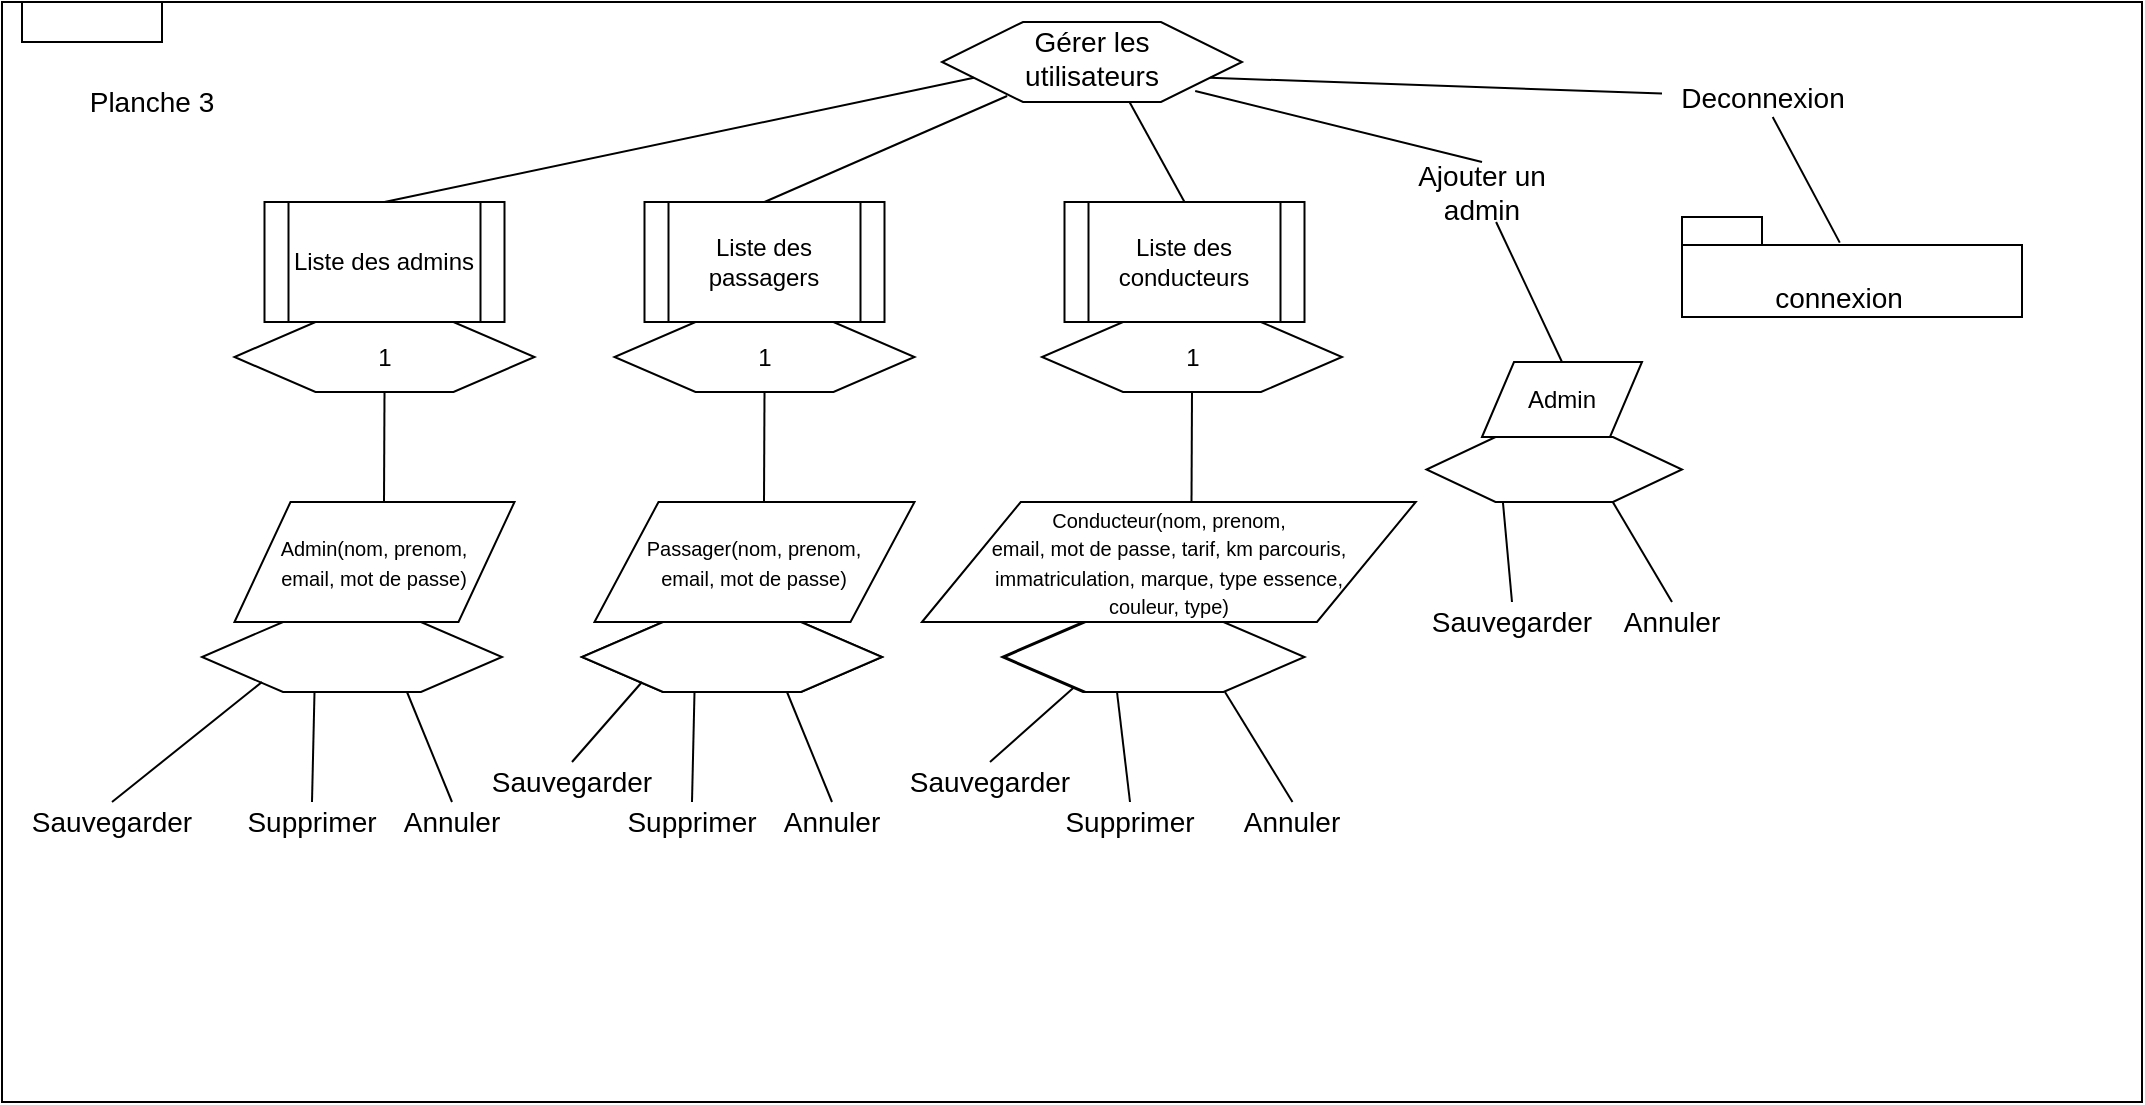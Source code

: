 <mxfile version="13.2.4" type="device"><diagram id="2PCBgB31YvBMI2pXOv3j" name="Page-1"><mxGraphModel dx="1673" dy="901" grid="1" gridSize="10" guides="1" tooltips="1" connect="1" arrows="1" fold="1" page="1" pageScale="1" pageWidth="850" pageHeight="1100" math="0" shadow="0"><root><mxCell id="0"/><mxCell id="1" parent="0"/><mxCell id="xLoOXKmFCkCMKsA1yaHF-1" value="" style="verticalLabelPosition=bottom;verticalAlign=top;html=1;shape=mxgraph.basic.rect;fillColor2=none;strokeWidth=1;size=20;indent=5;labelBackgroundColor=none;fontSize=14;fontColor=#000000;textOpacity=0;fillColor=none;" vertex="1" parent="1"><mxGeometry x="30" y="10" width="1070" height="550" as="geometry"/></mxCell><mxCell id="xLoOXKmFCkCMKsA1yaHF-2" value="" style="verticalLabelPosition=bottom;verticalAlign=top;html=1;shape=mxgraph.basic.rect;fillColor2=none;strokeWidth=1;size=20;indent=5;labelBackgroundColor=none;fillColor=none;fontSize=14;fontColor=#000000;" vertex="1" parent="1"><mxGeometry x="40" y="10" width="70" height="20" as="geometry"/></mxCell><mxCell id="xLoOXKmFCkCMKsA1yaHF-3" value="Planche 3" style="text;html=1;strokeColor=none;fillColor=none;align=center;verticalAlign=middle;whiteSpace=wrap;rounded=0;fontSize=14;" vertex="1" parent="1"><mxGeometry x="70" y="50" width="70" height="20" as="geometry"/></mxCell><mxCell id="xLoOXKmFCkCMKsA1yaHF-36" value="Liste des admins" style="shape=process;whiteSpace=wrap;html=1;backgroundOutline=1;" vertex="1" parent="1"><mxGeometry x="161.25" y="110" width="120" height="60" as="geometry"/></mxCell><mxCell id="xLoOXKmFCkCMKsA1yaHF-37" value="Liste des passagers" style="shape=process;whiteSpace=wrap;html=1;backgroundOutline=1;" vertex="1" parent="1"><mxGeometry x="351.25" y="110" width="120" height="60" as="geometry"/></mxCell><mxCell id="xLoOXKmFCkCMKsA1yaHF-38" value="Liste des conducteurs" style="shape=process;whiteSpace=wrap;html=1;backgroundOutline=1;" vertex="1" parent="1"><mxGeometry x="561.25" y="110" width="120" height="60" as="geometry"/></mxCell><mxCell id="xLoOXKmFCkCMKsA1yaHF-39" value="" style="verticalLabelPosition=bottom;verticalAlign=top;html=1;shape=hexagon;perimeter=hexagonPerimeter2;arcSize=6;size=0.27;" vertex="1" parent="1"><mxGeometry x="146.25" y="170" width="150" height="35" as="geometry"/></mxCell><mxCell id="xLoOXKmFCkCMKsA1yaHF-40" value="1" style="text;html=1;resizable=0;autosize=1;align=center;verticalAlign=middle;points=[];fillColor=none;strokeColor=none;rounded=0;" vertex="1" parent="1"><mxGeometry x="211.25" y="177.5" width="20" height="20" as="geometry"/></mxCell><mxCell id="xLoOXKmFCkCMKsA1yaHF-41" value="&lt;font style=&quot;font-size: 10px&quot;&gt;Admin(nom, prenom, &lt;br&gt;email, mot de passe)&lt;/font&gt;" style="shape=parallelogram;perimeter=parallelogramPerimeter;whiteSpace=wrap;html=1;" vertex="1" parent="1"><mxGeometry x="146.25" y="260" width="140" height="60" as="geometry"/></mxCell><mxCell id="xLoOXKmFCkCMKsA1yaHF-42" value="" style="endArrow=none;html=1;exitX=0.5;exitY=1;exitDx=0;exitDy=0;" edge="1" parent="1" source="xLoOXKmFCkCMKsA1yaHF-39"><mxGeometry width="50" height="50" relative="1" as="geometry"><mxPoint x="400" y="220" as="sourcePoint"/><mxPoint x="221" y="260" as="targetPoint"/></mxGeometry></mxCell><mxCell id="xLoOXKmFCkCMKsA1yaHF-43" value="" style="verticalLabelPosition=bottom;verticalAlign=top;html=1;shape=hexagon;perimeter=hexagonPerimeter2;arcSize=6;size=0.27;" vertex="1" parent="1"><mxGeometry x="336.25" y="170" width="150" height="35" as="geometry"/></mxCell><mxCell id="xLoOXKmFCkCMKsA1yaHF-44" value="&lt;font style=&quot;font-size: 10px&quot;&gt;Passager(nom, prenom, &lt;br&gt;email, mot de passe)&lt;/font&gt;" style="shape=parallelogram;perimeter=parallelogramPerimeter;whiteSpace=wrap;html=1;" vertex="1" parent="1"><mxGeometry x="326.25" y="260" width="160" height="60" as="geometry"/></mxCell><mxCell id="xLoOXKmFCkCMKsA1yaHF-45" value="" style="endArrow=none;html=1;exitX=0.5;exitY=1;exitDx=0;exitDy=0;" edge="1" parent="1" source="xLoOXKmFCkCMKsA1yaHF-43"><mxGeometry width="50" height="50" relative="1" as="geometry"><mxPoint x="590" y="220" as="sourcePoint"/><mxPoint x="411" y="260" as="targetPoint"/></mxGeometry></mxCell><mxCell id="xLoOXKmFCkCMKsA1yaHF-46" value="1" style="text;html=1;resizable=0;autosize=1;align=center;verticalAlign=middle;points=[];fillColor=none;strokeColor=none;rounded=0;" vertex="1" parent="1"><mxGeometry x="401.25" y="177.5" width="20" height="20" as="geometry"/></mxCell><mxCell id="xLoOXKmFCkCMKsA1yaHF-47" value="" style="verticalLabelPosition=bottom;verticalAlign=top;html=1;shape=hexagon;perimeter=hexagonPerimeter2;arcSize=6;size=0.27;" vertex="1" parent="1"><mxGeometry x="550" y="170" width="150" height="35" as="geometry"/></mxCell><mxCell id="xLoOXKmFCkCMKsA1yaHF-48" value="&lt;font style=&quot;font-size: 10px&quot;&gt;Conducteur(nom, prenom, &lt;br&gt;email, mot de passe, tarif, km parcouris, immatriculation, marque, type essence, &lt;br&gt;couleur, type)&lt;/font&gt;" style="shape=parallelogram;perimeter=parallelogramPerimeter;whiteSpace=wrap;html=1;" vertex="1" parent="1"><mxGeometry x="490" y="260" width="246.87" height="60" as="geometry"/></mxCell><mxCell id="xLoOXKmFCkCMKsA1yaHF-49" value="" style="endArrow=none;html=1;exitX=0.5;exitY=1;exitDx=0;exitDy=0;" edge="1" parent="1" source="xLoOXKmFCkCMKsA1yaHF-47"><mxGeometry width="50" height="50" relative="1" as="geometry"><mxPoint x="803.75" y="220" as="sourcePoint"/><mxPoint x="624.75" y="260" as="targetPoint"/></mxGeometry></mxCell><mxCell id="xLoOXKmFCkCMKsA1yaHF-50" value="1" style="text;html=1;resizable=0;autosize=1;align=center;verticalAlign=middle;points=[];fillColor=none;strokeColor=none;rounded=0;" vertex="1" parent="1"><mxGeometry x="615" y="177.5" width="20" height="20" as="geometry"/></mxCell><mxCell id="xLoOXKmFCkCMKsA1yaHF-51" value="" style="group" vertex="1" connectable="0" parent="1"><mxGeometry x="130" y="320" width="150" height="35" as="geometry"/></mxCell><mxCell id="xLoOXKmFCkCMKsA1yaHF-52" value="" style="verticalLabelPosition=bottom;verticalAlign=top;html=1;shape=hexagon;perimeter=hexagonPerimeter2;arcSize=6;size=0.27;" vertex="1" parent="xLoOXKmFCkCMKsA1yaHF-51"><mxGeometry width="150" height="35" as="geometry"/></mxCell><mxCell id="xLoOXKmFCkCMKsA1yaHF-54" value="" style="group" vertex="1" connectable="0" parent="1"><mxGeometry x="320" y="320" width="171.25" height="110" as="geometry"/></mxCell><mxCell id="xLoOXKmFCkCMKsA1yaHF-55" value="" style="verticalLabelPosition=bottom;verticalAlign=top;html=1;shape=hexagon;perimeter=hexagonPerimeter2;arcSize=6;size=0.27;" vertex="1" parent="xLoOXKmFCkCMKsA1yaHF-54"><mxGeometry width="150" height="35" as="geometry"/></mxCell><mxCell id="xLoOXKmFCkCMKsA1yaHF-68" value="" style="group" vertex="1" connectable="0" parent="xLoOXKmFCkCMKsA1yaHF-54"><mxGeometry width="150" height="35" as="geometry"/></mxCell><mxCell id="xLoOXKmFCkCMKsA1yaHF-69" value="" style="verticalLabelPosition=bottom;verticalAlign=top;html=1;shape=hexagon;perimeter=hexagonPerimeter2;arcSize=6;size=0.27;" vertex="1" parent="xLoOXKmFCkCMKsA1yaHF-68"><mxGeometry width="150" height="35" as="geometry"/></mxCell><mxCell id="xLoOXKmFCkCMKsA1yaHF-70" value="" style="endArrow=none;html=1;exitX=0.5;exitY=0;exitDx=0;exitDy=0;" edge="1" parent="xLoOXKmFCkCMKsA1yaHF-54" source="xLoOXKmFCkCMKsA1yaHF-71"><mxGeometry width="50" height="50" relative="1" as="geometry"><mxPoint x="-20" y="80" as="sourcePoint"/><mxPoint x="30" y="30" as="targetPoint"/></mxGeometry></mxCell><mxCell id="xLoOXKmFCkCMKsA1yaHF-71" value="Sauvegarder" style="text;html=1;strokeColor=none;fillColor=none;align=center;verticalAlign=middle;whiteSpace=wrap;rounded=0;fontSize=14;" vertex="1" parent="xLoOXKmFCkCMKsA1yaHF-54"><mxGeometry x="-40" y="70" width="70" height="20" as="geometry"/></mxCell><mxCell id="xLoOXKmFCkCMKsA1yaHF-72" value="Supprimer" style="text;html=1;strokeColor=none;fillColor=none;align=center;verticalAlign=middle;whiteSpace=wrap;rounded=0;fontSize=14;" vertex="1" parent="xLoOXKmFCkCMKsA1yaHF-54"><mxGeometry x="20" y="90" width="70" height="20" as="geometry"/></mxCell><mxCell id="xLoOXKmFCkCMKsA1yaHF-73" value="Annuler" style="text;html=1;strokeColor=none;fillColor=none;align=center;verticalAlign=middle;whiteSpace=wrap;rounded=0;fontSize=14;" vertex="1" parent="xLoOXKmFCkCMKsA1yaHF-54"><mxGeometry x="90" y="90" width="70" height="20" as="geometry"/></mxCell><mxCell id="xLoOXKmFCkCMKsA1yaHF-74" value="" style="endArrow=none;html=1;exitX=0.5;exitY=0;exitDx=0;exitDy=0;entryX=0.375;entryY=1;entryDx=0;entryDy=0;" edge="1" parent="xLoOXKmFCkCMKsA1yaHF-54" source="xLoOXKmFCkCMKsA1yaHF-72" target="xLoOXKmFCkCMKsA1yaHF-69"><mxGeometry width="50" height="50" relative="1" as="geometry"><mxPoint y="95" as="sourcePoint"/><mxPoint x="75" y="35" as="targetPoint"/></mxGeometry></mxCell><mxCell id="xLoOXKmFCkCMKsA1yaHF-75" value="" style="endArrow=none;html=1;exitX=0.5;exitY=0;exitDx=0;exitDy=0;entryX=0.375;entryY=1;entryDx=0;entryDy=0;" edge="1" parent="xLoOXKmFCkCMKsA1yaHF-54" source="xLoOXKmFCkCMKsA1yaHF-73"><mxGeometry width="50" height="50" relative="1" as="geometry"><mxPoint x="101.25" y="90" as="sourcePoint"/><mxPoint x="102.5" y="35" as="targetPoint"/></mxGeometry></mxCell><mxCell id="xLoOXKmFCkCMKsA1yaHF-57" value="" style="group" vertex="1" connectable="0" parent="1"><mxGeometry x="530" y="320" width="180.25" height="110" as="geometry"/></mxCell><mxCell id="xLoOXKmFCkCMKsA1yaHF-58" value="" style="verticalLabelPosition=bottom;verticalAlign=top;html=1;shape=hexagon;perimeter=hexagonPerimeter2;arcSize=6;size=0.27;" vertex="1" parent="xLoOXKmFCkCMKsA1yaHF-57"><mxGeometry width="150" height="35" as="geometry"/></mxCell><mxCell id="xLoOXKmFCkCMKsA1yaHF-78" value="" style="endArrow=none;html=1;exitX=0.5;exitY=0;exitDx=0;exitDy=0;" edge="1" parent="xLoOXKmFCkCMKsA1yaHF-57" source="xLoOXKmFCkCMKsA1yaHF-79"><mxGeometry width="50" height="50" relative="1" as="geometry"><mxPoint x="-331" y="-240" as="sourcePoint"/><mxPoint x="39" y="30" as="targetPoint"/></mxGeometry></mxCell><mxCell id="xLoOXKmFCkCMKsA1yaHF-80" value="Supprimer" style="text;html=1;strokeColor=none;fillColor=none;align=center;verticalAlign=middle;whiteSpace=wrap;rounded=0;fontSize=14;" vertex="1" parent="xLoOXKmFCkCMKsA1yaHF-57"><mxGeometry x="29" y="90" width="70" height="20" as="geometry"/></mxCell><mxCell id="xLoOXKmFCkCMKsA1yaHF-81" value="Annuler" style="text;html=1;strokeColor=none;fillColor=none;align=center;verticalAlign=middle;whiteSpace=wrap;rounded=0;fontSize=14;" vertex="1" parent="xLoOXKmFCkCMKsA1yaHF-57"><mxGeometry x="110.25" y="90" width="70" height="20" as="geometry"/></mxCell><mxCell id="xLoOXKmFCkCMKsA1yaHF-82" value="" style="endArrow=none;html=1;exitX=0.5;exitY=0;exitDx=0;exitDy=0;entryX=0.375;entryY=1;entryDx=0;entryDy=0;" edge="1" parent="xLoOXKmFCkCMKsA1yaHF-57" source="xLoOXKmFCkCMKsA1yaHF-80" target="xLoOXKmFCkCMKsA1yaHF-77"><mxGeometry width="50" height="50" relative="1" as="geometry"><mxPoint x="-311" y="-225" as="sourcePoint"/><mxPoint x="-236" y="-285" as="targetPoint"/></mxGeometry></mxCell><mxCell id="xLoOXKmFCkCMKsA1yaHF-83" value="" style="endArrow=none;html=1;exitX=0.5;exitY=0;exitDx=0;exitDy=0;entryX=0.375;entryY=1;entryDx=0;entryDy=0;" edge="1" parent="xLoOXKmFCkCMKsA1yaHF-57" source="xLoOXKmFCkCMKsA1yaHF-81"><mxGeometry width="50" height="50" relative="1" as="geometry"><mxPoint x="-209.75" y="-230" as="sourcePoint"/><mxPoint x="111.5" y="35" as="targetPoint"/></mxGeometry></mxCell><mxCell id="xLoOXKmFCkCMKsA1yaHF-76" value="" style="group" vertex="1" connectable="0" parent="xLoOXKmFCkCMKsA1yaHF-57"><mxGeometry x="1.25" width="150" height="35" as="geometry"/></mxCell><mxCell id="xLoOXKmFCkCMKsA1yaHF-77" value="" style="verticalLabelPosition=bottom;verticalAlign=top;html=1;shape=hexagon;perimeter=hexagonPerimeter2;arcSize=6;size=0.27;" vertex="1" parent="xLoOXKmFCkCMKsA1yaHF-76"><mxGeometry width="150" height="35" as="geometry"/></mxCell><mxCell id="xLoOXKmFCkCMKsA1yaHF-60" value="" style="endArrow=none;html=1;exitX=0.5;exitY=0;exitDx=0;exitDy=0;" edge="1" parent="1" source="xLoOXKmFCkCMKsA1yaHF-63"><mxGeometry width="50" height="50" relative="1" as="geometry"><mxPoint x="110" y="400" as="sourcePoint"/><mxPoint x="160" y="350" as="targetPoint"/></mxGeometry></mxCell><mxCell id="xLoOXKmFCkCMKsA1yaHF-63" value="Sauvegarder" style="text;html=1;strokeColor=none;fillColor=none;align=center;verticalAlign=middle;whiteSpace=wrap;rounded=0;fontSize=14;" vertex="1" parent="1"><mxGeometry x="50" y="410" width="70" height="20" as="geometry"/></mxCell><mxCell id="xLoOXKmFCkCMKsA1yaHF-64" value="Supprimer" style="text;html=1;strokeColor=none;fillColor=none;align=center;verticalAlign=middle;whiteSpace=wrap;rounded=0;fontSize=14;" vertex="1" parent="1"><mxGeometry x="150" y="410" width="70" height="20" as="geometry"/></mxCell><mxCell id="xLoOXKmFCkCMKsA1yaHF-66" value="" style="endArrow=none;html=1;exitX=0.5;exitY=0;exitDx=0;exitDy=0;entryX=0.375;entryY=1;entryDx=0;entryDy=0;" edge="1" parent="1" source="xLoOXKmFCkCMKsA1yaHF-64" target="xLoOXKmFCkCMKsA1yaHF-52"><mxGeometry width="50" height="50" relative="1" as="geometry"><mxPoint x="130" y="415" as="sourcePoint"/><mxPoint x="205" y="355" as="targetPoint"/></mxGeometry></mxCell><mxCell id="xLoOXKmFCkCMKsA1yaHF-67" value="" style="endArrow=none;html=1;exitX=0.5;exitY=0;exitDx=0;exitDy=0;entryX=0.375;entryY=1;entryDx=0;entryDy=0;" edge="1" parent="1" source="xLoOXKmFCkCMKsA1yaHF-65"><mxGeometry width="50" height="50" relative="1" as="geometry"><mxPoint x="231.25" y="410" as="sourcePoint"/><mxPoint x="232.5" y="355" as="targetPoint"/></mxGeometry></mxCell><mxCell id="xLoOXKmFCkCMKsA1yaHF-65" value="Annuler" style="text;html=1;strokeColor=none;fillColor=none;align=center;verticalAlign=middle;whiteSpace=wrap;rounded=0;fontSize=14;" vertex="1" parent="1"><mxGeometry x="220" y="410" width="70" height="20" as="geometry"/></mxCell><mxCell id="xLoOXKmFCkCMKsA1yaHF-79" value="Sauvegarder" style="text;html=1;strokeColor=none;fillColor=none;align=center;verticalAlign=middle;whiteSpace=wrap;rounded=0;fontSize=14;" vertex="1" parent="1"><mxGeometry x="489" y="390" width="70" height="20" as="geometry"/></mxCell><mxCell id="xLoOXKmFCkCMKsA1yaHF-85" value="" style="verticalLabelPosition=bottom;verticalAlign=top;html=1;shape=hexagon;perimeter=hexagonPerimeter2;arcSize=6;size=0.27;" vertex="1" parent="1"><mxGeometry x="500" y="20" width="150" height="40" as="geometry"/></mxCell><mxCell id="xLoOXKmFCkCMKsA1yaHF-86" value="Gérer les utilisateurs" style="text;html=1;strokeColor=none;fillColor=none;align=center;verticalAlign=middle;whiteSpace=wrap;rounded=0;fontSize=14;" vertex="1" parent="1"><mxGeometry x="525" y="27.5" width="100" height="20" as="geometry"/></mxCell><mxCell id="xLoOXKmFCkCMKsA1yaHF-87" value="" style="endArrow=none;html=1;fontSize=14;entryX=0;entryY=0.75;entryDx=0;entryDy=0;exitX=0.5;exitY=0;exitDx=0;exitDy=0;" edge="1" parent="1" source="xLoOXKmFCkCMKsA1yaHF-36" target="xLoOXKmFCkCMKsA1yaHF-85"><mxGeometry width="50" height="50" relative="1" as="geometry"><mxPoint x="410" y="190" as="sourcePoint"/><mxPoint x="460" y="140" as="targetPoint"/></mxGeometry></mxCell><mxCell id="xLoOXKmFCkCMKsA1yaHF-88" value="" style="endArrow=none;html=1;fontSize=14;entryX=0.217;entryY=0.925;entryDx=0;entryDy=0;exitX=0.5;exitY=0;exitDx=0;exitDy=0;entryPerimeter=0;" edge="1" parent="1" source="xLoOXKmFCkCMKsA1yaHF-37" target="xLoOXKmFCkCMKsA1yaHF-85"><mxGeometry width="50" height="50" relative="1" as="geometry"><mxPoint x="231.25" y="120" as="sourcePoint"/><mxPoint x="525.945" y="57.874" as="targetPoint"/></mxGeometry></mxCell><mxCell id="xLoOXKmFCkCMKsA1yaHF-89" value="" style="endArrow=none;html=1;fontSize=14;entryX=0.625;entryY=1;entryDx=0;entryDy=0;exitX=0.5;exitY=0;exitDx=0;exitDy=0;" edge="1" parent="1" source="xLoOXKmFCkCMKsA1yaHF-38" target="xLoOXKmFCkCMKsA1yaHF-85"><mxGeometry width="50" height="50" relative="1" as="geometry"><mxPoint x="421.25" y="120" as="sourcePoint"/><mxPoint x="542.55" y="67" as="targetPoint"/></mxGeometry></mxCell><mxCell id="xLoOXKmFCkCMKsA1yaHF-90" value="" style="endArrow=none;html=1;fontSize=14;fontColor=#000000;entryX=1;entryY=0.75;entryDx=0;entryDy=0;" edge="1" parent="1" source="xLoOXKmFCkCMKsA1yaHF-91" target="xLoOXKmFCkCMKsA1yaHF-85"><mxGeometry width="50" height="50" relative="1" as="geometry"><mxPoint x="670" y="257.5" as="sourcePoint"/><mxPoint x="700" y="47.5" as="targetPoint"/></mxGeometry></mxCell><mxCell id="xLoOXKmFCkCMKsA1yaHF-91" value="Deconnexion" style="text;html=1;align=center;verticalAlign=middle;resizable=0;points=[];autosize=1;fontSize=14;fontColor=#000000;" vertex="1" parent="1"><mxGeometry x="860" y="47.5" width="100" height="20" as="geometry"/></mxCell><mxCell id="xLoOXKmFCkCMKsA1yaHF-92" value="" style="shape=folder;fontStyle=1;spacingTop=10;tabWidth=40;tabHeight=14;tabPosition=left;html=1;labelBackgroundColor=none;fillColor=none;fontSize=14;fontColor=#000000;" vertex="1" parent="1"><mxGeometry x="870" y="117.5" width="170" height="50" as="geometry"/></mxCell><mxCell id="xLoOXKmFCkCMKsA1yaHF-93" value="connexion" style="text;html=1;align=center;verticalAlign=middle;resizable=0;points=[];autosize=1;fontSize=14;fontColor=#000000;" vertex="1" parent="1"><mxGeometry x="907.5" y="147.5" width="80" height="20" as="geometry"/></mxCell><mxCell id="xLoOXKmFCkCMKsA1yaHF-94" value="" style="endArrow=none;html=1;fontSize=14;fontColor=#000000;exitX=0.464;exitY=0.256;exitDx=0;exitDy=0;exitPerimeter=0;" edge="1" parent="1" source="xLoOXKmFCkCMKsA1yaHF-92" target="xLoOXKmFCkCMKsA1yaHF-91"><mxGeometry width="50" height="50" relative="1" as="geometry"><mxPoint x="780" y="237.5" as="sourcePoint"/><mxPoint x="830" y="187.5" as="targetPoint"/></mxGeometry></mxCell><mxCell id="xLoOXKmFCkCMKsA1yaHF-95" value="" style="endArrow=none;html=1;fontSize=14;entryX=0.844;entryY=0.862;entryDx=0;entryDy=0;entryPerimeter=0;exitX=0.5;exitY=0;exitDx=0;exitDy=0;" edge="1" parent="1" source="xLoOXKmFCkCMKsA1yaHF-96" target="xLoOXKmFCkCMKsA1yaHF-85"><mxGeometry width="50" height="50" relative="1" as="geometry"><mxPoint x="730" y="240" as="sourcePoint"/><mxPoint x="780" y="190" as="targetPoint"/></mxGeometry></mxCell><mxCell id="xLoOXKmFCkCMKsA1yaHF-96" value="Ajouter un admin" style="text;html=1;strokeColor=none;fillColor=none;align=center;verticalAlign=middle;whiteSpace=wrap;rounded=0;fontSize=14;" vertex="1" parent="1"><mxGeometry x="730" y="90" width="80" height="30" as="geometry"/></mxCell><mxCell id="xLoOXKmFCkCMKsA1yaHF-98" value="Admin" style="shape=parallelogram;perimeter=parallelogramPerimeter;whiteSpace=wrap;html=1;" vertex="1" parent="1"><mxGeometry x="770" y="190" width="80" height="37.5" as="geometry"/></mxCell><mxCell id="xLoOXKmFCkCMKsA1yaHF-99" value="" style="endArrow=none;html=1;fontSize=14;exitX=0.5;exitY=0;exitDx=0;exitDy=0;" edge="1" parent="1" source="xLoOXKmFCkCMKsA1yaHF-98" target="xLoOXKmFCkCMKsA1yaHF-96"><mxGeometry width="50" height="50" relative="1" as="geometry"><mxPoint x="730" y="310" as="sourcePoint"/><mxPoint x="780" y="260" as="targetPoint"/></mxGeometry></mxCell><mxCell id="xLoOXKmFCkCMKsA1yaHF-100" value="" style="endArrow=none;html=1;exitX=0.5;exitY=0;exitDx=0;exitDy=0;" edge="1" parent="1" source="xLoOXKmFCkCMKsA1yaHF-107"><mxGeometry width="50" height="50" relative="1" as="geometry"><mxPoint x="-120" y="-335" as="sourcePoint"/><mxPoint x="780" y="255" as="targetPoint"/></mxGeometry></mxCell><mxCell id="xLoOXKmFCkCMKsA1yaHF-102" value="Annuler" style="text;html=1;strokeColor=none;fillColor=none;align=center;verticalAlign=middle;whiteSpace=wrap;rounded=0;fontSize=14;" vertex="1" parent="1"><mxGeometry x="830" y="310" width="70" height="20" as="geometry"/></mxCell><mxCell id="xLoOXKmFCkCMKsA1yaHF-104" value="" style="endArrow=none;html=1;exitX=0.5;exitY=0;exitDx=0;exitDy=0;entryX=0.726;entryY=0.979;entryDx=0;entryDy=0;entryPerimeter=0;" edge="1" parent="1" source="xLoOXKmFCkCMKsA1yaHF-102" target="xLoOXKmFCkCMKsA1yaHF-106"><mxGeometry width="50" height="50" relative="1" as="geometry"><mxPoint x="1.25" y="-325" as="sourcePoint"/><mxPoint x="852.5" y="260" as="targetPoint"/></mxGeometry></mxCell><mxCell id="xLoOXKmFCkCMKsA1yaHF-105" value="" style="group" vertex="1" connectable="0" parent="1"><mxGeometry x="742.25" y="227.5" width="127.75" height="32.5" as="geometry"/></mxCell><mxCell id="xLoOXKmFCkCMKsA1yaHF-106" value="" style="verticalLabelPosition=bottom;verticalAlign=top;html=1;shape=hexagon;perimeter=hexagonPerimeter2;arcSize=6;size=0.27;" vertex="1" parent="xLoOXKmFCkCMKsA1yaHF-105"><mxGeometry width="127.75" height="32.5" as="geometry"/></mxCell><mxCell id="xLoOXKmFCkCMKsA1yaHF-107" value="Sauvegarder" style="text;html=1;strokeColor=none;fillColor=none;align=center;verticalAlign=middle;whiteSpace=wrap;rounded=0;fontSize=14;" vertex="1" parent="1"><mxGeometry x="750" y="310" width="70" height="20" as="geometry"/></mxCell></root></mxGraphModel></diagram></mxfile>